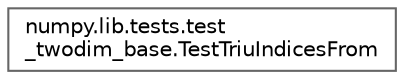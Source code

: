 digraph "Graphical Class Hierarchy"
{
 // LATEX_PDF_SIZE
  bgcolor="transparent";
  edge [fontname=Helvetica,fontsize=10,labelfontname=Helvetica,labelfontsize=10];
  node [fontname=Helvetica,fontsize=10,shape=box,height=0.2,width=0.4];
  rankdir="LR";
  Node0 [id="Node000000",label="numpy.lib.tests.test\l_twodim_base.TestTriuIndicesFrom",height=0.2,width=0.4,color="grey40", fillcolor="white", style="filled",URL="$d8/da9/classnumpy_1_1lib_1_1tests_1_1test__twodim__base_1_1TestTriuIndicesFrom.html",tooltip=" "];
}
